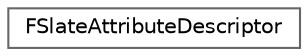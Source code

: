 digraph "Graphical Class Hierarchy"
{
 // INTERACTIVE_SVG=YES
 // LATEX_PDF_SIZE
  bgcolor="transparent";
  edge [fontname=Helvetica,fontsize=10,labelfontname=Helvetica,labelfontsize=10];
  node [fontname=Helvetica,fontsize=10,shape=box,height=0.2,width=0.4];
  rankdir="LR";
  Node0 [id="Node000000",label="FSlateAttributeDescriptor",height=0.2,width=0.4,color="grey40", fillcolor="white", style="filled",URL="$d3/d5d/classFSlateAttributeDescriptor.html",tooltip="Describes the static information about a Widget's type SlateAttributes."];
}
